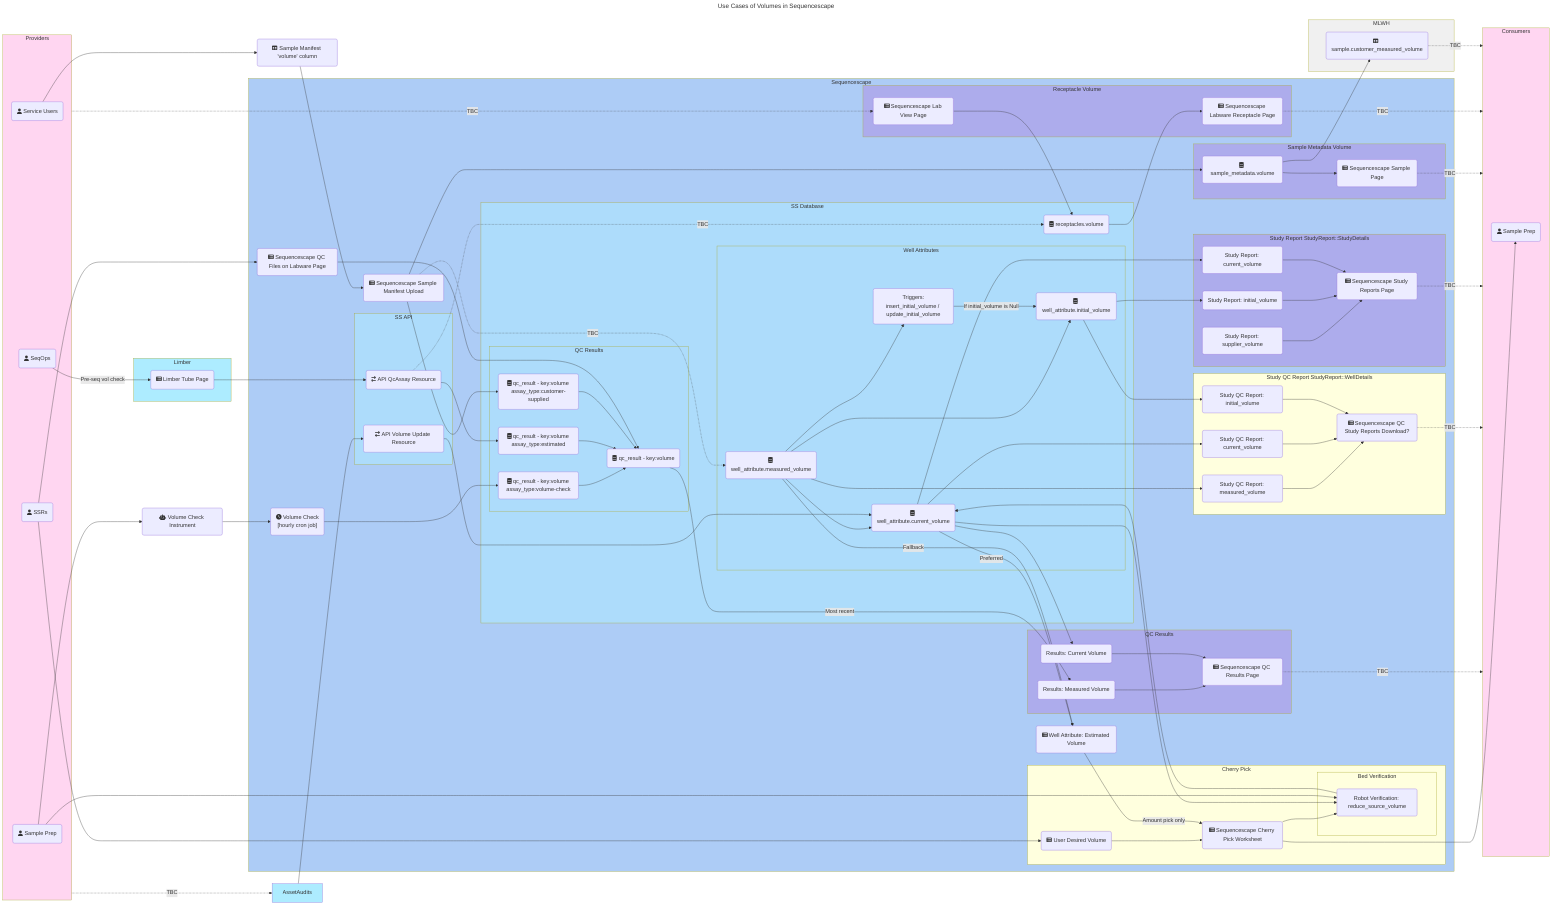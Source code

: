 ---
title: Use Cases of Volumes in Sequencescape
---
%%{ init: { 
    'flowchart': { 'curve': 'curvy' },
    'theme': 'default'
  }
}%%
flowchart LR
    %% Nodes
        %% Users
        User_ServiceUsers(fa:fa-user Service Users)
        User_SeqOps(fa:fa-user SeqOps)
        Provider_SamplePrep(fa:fa-user Sample Prep)
        Consumer_SamplePrep(fa:fa-user Sample Prep)
        User_VolCheckInstr(fa:fa-robot Volume Check Instrument)
        User_SSR(fa:fa-user SSRs)
        %% Interface
        Pg_LB_Tube(fa:fa-table-list Limber Tube Page)
        Pg_SS_CherryPickWorksheet(fa:fa-table-list Sequencescape Cherry Pick Worksheet)
        Pg_SS_LabView(fa:fa-table-list Sequencescape Lab View Page)
        Pg_SS_QcFileLabware(fa:fa-table-list Sequencescape QC Files on Labware Page)
        Pg_SS_QcResults(fa:fa-table-list Sequencescape QC Results Page)
        Pg_SS_QcStudyReports(fa:fa-table-list Sequencescape QC Study Reports Download?)
        Pg_SS_StudyReports(fa:fa-table-list Sequencescape Study Reports Page)
        Pg_SS_Receptacle(fa:fa-table-list Sequencescape Labware Receptacle Page)
        Pg_SS_Sample(fa:fa-table-list Sequencescape Sample Page)
        Pg_SS_SampleManifestUpload(fa:fa-table-list Sequencescape Sample Manifest Upload)
        %% Components
        CP_SS_DesiredVolume(fa:fa-table-list User Desired Volume)
        CP_SS_CronVolumeCheck("fa:fa-clock Volume Check<br>[hourly cron job]")
        CP_SS_RobotVerfication(Robot Verification: reduce_source_volume)
        CP_SS_WellAttrEstVol(fa:fa-table-list Well Attribute: Estimated Volume)
        CP_SS_QcResults_MeasVol(Results: Measured Volume)
        CP_SS_QcResults_CurrentVol(Results: Current Volume)
        CP_SS_QC_StudyReports_MeasVol(Study QC Report: measured_volume)
        CP_SS_QC_StudyReports_CurrentVol(Study QC Report: current_volume)
        CP_SS_QC_StudyReports_InitialVol(Study QC Report: initial_volume)
        CP_SS_StudyReports_InitialVol(Study Report: initial_volume)
        CP_SS_StudyReports_CurrentVol(Study Report: current_volume)
        CP_SS_StudyReports_SupplierVol(Study Report: supplier_volume)
        %% API
        API_SS_QcAssayResource(fa:fa-arrow-right-arrow-left API QcAssay Resource)
        API_SS_VolumeUpdateResource(fa:fa-arrow-right-arrow-left API Volume Update Resource)
        %% Data
        Mn_SampleVolCol(fa:fa-table Sample Manifest 'volume' column)
        DB_SS_TriggerIniVol(fa:fa-trigger Triggers: insert_initial_volume / update_initial_volume)
        DB_SS_ReceptaclesVol(fa:fa-database receptacles.volume)
        DB_SS_SampleMetDatVol(fa:fa-database sample_metadata.volume)
        DB_SS_QcResultVol(fa:fa-database qc_result - key:volume)
        DB_SS_QcResultVolEst(fa:fa-database qc_result - key:volume assay_type:estimated)
        DB_SS_QcResultVolChk(fa:fa-database qc_result - key:volume assay_type:volume-check)
        DB_SS_QcResultVolCusSup(fa:fa-database qc_result - key:volume assay_type:customer-supplied)
        DB_SS_WellAttrIniVol(fa:fa-database well_attribute.initial_volume)
        DB_SS_WellAttrCurrVol(fa:fa-database well_attribute.current_volume)
        DB_SS_WellAttrMeasVol(fa:fa-database well_attribute.measured_volume)
        DB_MLWH_SampleCustMeasVol(fa:fa-table sample.customer_measured_volume)

    %% Groupings of nodes
        subgraph Providers
            User_ServiceUsers
            Provider_SamplePrep
            User_SeqOps
            User_SSR
            %% User_VolCheckInstr
        end
        subgraph Limber
            Pg_LB_Tube
        end
        subgraph Sequencescape
            CP_SS_CronVolumeCheck
            CP_SS_WellAttrEstVol
            Pg_SS_QcFileLabware
            Pg_SS_SampleManifestUpload

            subgraph Graph_SS_SMV["Sample Metadata Volume"]
                DB_SS_SampleMetDatVol
                Pg_SS_Sample
            end
            subgraph Graph_SS_RV["Receptacle Volume"]
                Pg_SS_LabView
                Pg_SS_Receptacle
            end
            subgraph Graph_SS_QC["QC Results"]
                CP_SS_QcResults_MeasVol
                CP_SS_QcResults_CurrentVol
                Pg_SS_QcResults
            end
            subgraph Graph_SS_QC_SR["Study QC Report StudyReport::WellDetails"]
                CP_SS_QC_StudyReports_MeasVol
                CP_SS_QC_StudyReports_CurrentVol
                CP_SS_QC_StudyReports_InitialVol
                Pg_SS_QcStudyReports
            end
            subgraph Graph_SS_SR["Study Report StudyReport::StudyDetails"]
                CP_SS_StudyReports_InitialVol
                CP_SS_StudyReports_CurrentVol
                CP_SS_StudyReports_SupplierVol
                Pg_SS_StudyReports
            end
            subgraph Graph_SS_CP["Cherry Pick"]
                CP_SS_DesiredVolume
                Pg_SS_CherryPickWorksheet
                subgraph Graph_SS_BedVeri["Bed Verification"]
                    CP_SS_RobotVerfication
                end
            end
            subgraph Graph_SS_DB["SS Database"]
                DB_SS_ReceptaclesVol
                subgraph Graph_SS_DB_QcResults["QC Results"]
                    DB_SS_QcResultVol
                    %% [source] same table
                    DB_SS_QcResultVolChk --> DB_SS_QcResultVol
                    DB_SS_QcResultVolEst --> DB_SS_QcResultVol
                    DB_SS_QcResultVolCusSup --> DB_SS_QcResultVol
                end
                subgraph Graph_SS_DB_WellAttrs["Well Attributes"]
                    DB_SS_WellAttrMeasVol
                    %% [source] app/models/well_attribute.rb
                    DB_SS_WellAttrMeasVol --> DB_SS_WellAttrIniVol
                    DB_SS_WellAttrMeasVol --> DB_SS_WellAttrCurrVol
                    %% [source] SQL: show triggers;
                    DB_SS_WellAttrMeasVol --> DB_SS_TriggerIniVol -- "If initial_volume is Null" --> DB_SS_WellAttrIniVol
                end
            end
            subgraph Graph_SS_API["SS API"]
                API_SS_QcAssayResource
                API_SS_VolumeUpdateResource
            end
        end
        subgraph MLWH
            DB_MLWH_SampleCustMeasVol
        end
        subgraph Consumers
            Consumer_SamplePrep
        end

    %% Edge connections between nodes
        User_ServiceUsers --> Mn_SampleVolCol --> Pg_SS_SampleManifestUpload --> DB_SS_SampleMetDatVol & DB_SS_QcResultVolCusSup
        %% [source] Katy test: 2025-05-08 14:39
        Pg_SS_SampleManifestUpload -. "TBC" .-> DB_SS_WellAttrMeasVol

        Provider_SamplePrep --> User_VolCheckInstr --> CP_SS_CronVolumeCheck 
        %% [source] config/schedule.rb, app/models/plate_volume.rb
        CP_SS_CronVolumeCheck ---> DB_SS_QcResultVolChk

        User_SeqOps -- "Pre-seq vol check" --> Pg_LB_Tube
        %% [source] Limber: app/frontend/javascript/qc-information/components/QcField.vue
        Pg_LB_Tube --> API_SS_QcAssayResource
        %% [source] app/resources/api/v2/qc_assay_resource.rb
        API_SS_QcAssayResource --> DB_SS_QcResultVolEst
        %% [source] Lucidchart: Volume in Sequencescape and Limber
        API_SS_QcAssayResource -. TBC .-> DB_SS_ReceptaclesVol

        Providers -. "TBC" .-> AssetAudits --> API_SS_VolumeUpdateResource 
        API_SS_VolumeUpdateResource --> DB_SS_WellAttrCurrVol

        DB_SS_QcResultVol -- Most recent --> CP_SS_QcResults_MeasVol --> Pg_SS_QcResults  -. "TBC" .-> Consumers
        DB_SS_WellAttrCurrVol --> CP_SS_QcResults_CurrentVol --> Pg_SS_QcResults

        %% [source] app/models/well_attribute.rb
        DB_SS_WellAttrCurrVol -- Preferred --> CP_SS_WellAttrEstVol
        DB_SS_WellAttrMeasVol -- Fallback --> CP_SS_WellAttrEstVol

        %% QC Study Report
        %% [source] app/models/study_report/well_details.rb
        DB_SS_WellAttrMeasVol --> CP_SS_QC_StudyReports_MeasVol --> Pg_SS_QcStudyReports
        DB_SS_WellAttrCurrVol --> CP_SS_QC_StudyReports_CurrentVol --> Pg_SS_QcStudyReports
        DB_SS_WellAttrIniVol --> CP_SS_QC_StudyReports_InitialVol --> Pg_SS_QcStudyReports
        Pg_SS_QcStudyReports -. "TBC" .-> Consumers

        %% Study Report
        %% [source] app/models/study_report/study_details.rb
        CP_SS_StudyReports_SupplierVol --> Pg_SS_StudyReports
        DB_SS_WellAttrIniVol --> CP_SS_StudyReports_InitialVol --> Pg_SS_StudyReports
        DB_SS_WellAttrCurrVol --> CP_SS_StudyReports_CurrentVol --> 
        Pg_SS_StudyReports -. "TBC" .-> Consumers

        %% Cherry Pick
        User_SSR --> CP_SS_DesiredVolume --> Pg_SS_CherryPickWorksheet --> Consumer_SamplePrep
        CP_SS_WellAttrEstVol -- Amount pick only --> Pg_SS_CherryPickWorksheet

        Pg_SS_CherryPickWorksheet --> CP_SS_RobotVerfication
        %% Bed Verification
        DB_SS_WellAttrCurrVol --> CP_SS_RobotVerfication --> DB_SS_WellAttrCurrVol
        Provider_SamplePrep --> CP_SS_RobotVerfication

        DB_SS_SampleMetDatVol --> Pg_SS_Sample -. "TBC" .-> Consumers
        Providers -. "TBC" .......-> Pg_SS_LabView --> DB_SS_ReceptaclesVol --> Pg_SS_Receptacle -. "TBC" .-> Consumers

        DB_SS_SampleMetDatVol --> DB_MLWH_SampleCustMeasVol -. "TBC" .-> Consumers

        User_SSR --> Pg_SS_QcFileLabware --> DB_SS_QcResultVol

    %% Fake links for styling
        Graph_SS_API ~~~~ Graph_SS_DB
        Graph_SS_DB_QcResults ~~~~ Graph_SS_DB_WellAttrs 

    %% Subgraph styling
        classDef Users fill:#FFD6F1;
        classDef Application fill:#adecff;
        classDef Sequencescape fill:#adccf6;
        classDef SequencescapeSub fill:#ADDCFB;
        classDef SequencescapeOrig fill:#ADACEC;
        classDef MLWH fill:#f0f0f0;

        class Providers,Consumers Users;
        class AssetAudits,Limber,MLWH Application;
        class Sequencescape Sequencescape;
        class Graph_SS_API,Graph_SS_DB,Graph_SS_DB_WellAttrs,Graph_SS_DB_QcResults SequencescapeSub;
        class Graph_SS_SMV,Graph_SS_RV,Graph_SS_QC,Graph_SS_SR, SequencescapeOrig;
        class MLWH MLWH;